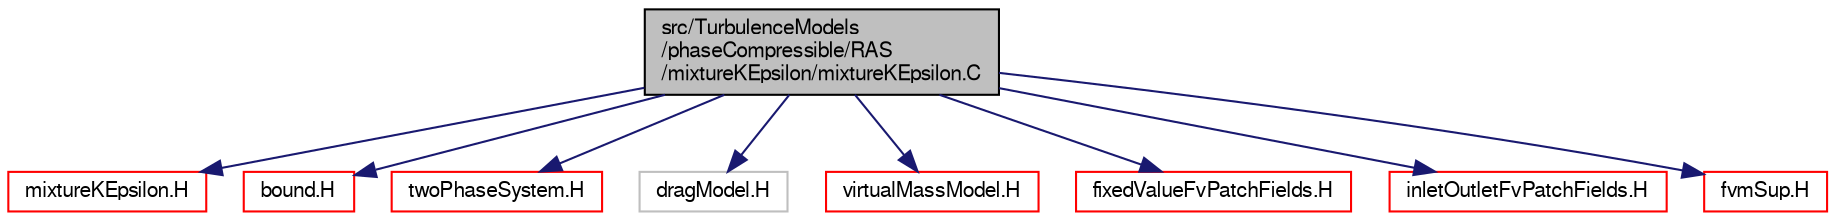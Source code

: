 digraph "src/TurbulenceModels/phaseCompressible/RAS/mixtureKEpsilon/mixtureKEpsilon.C"
{
  bgcolor="transparent";
  edge [fontname="FreeSans",fontsize="10",labelfontname="FreeSans",labelfontsize="10"];
  node [fontname="FreeSans",fontsize="10",shape=record];
  Node0 [label="src/TurbulenceModels\l/phaseCompressible/RAS\l/mixtureKEpsilon/mixtureKEpsilon.C",height=0.2,width=0.4,color="black", fillcolor="grey75", style="filled", fontcolor="black"];
  Node0 -> Node1 [color="midnightblue",fontsize="10",style="solid",fontname="FreeSans"];
  Node1 [label="mixtureKEpsilon.H",height=0.2,width=0.4,color="red",URL="$a17756.html"];
  Node0 -> Node4 [color="midnightblue",fontsize="10",style="solid",fontname="FreeSans"];
  Node4 [label="bound.H",height=0.2,width=0.4,color="red",URL="$a01211.html",tooltip="Bound the given scalar field if it has gone unbounded. "];
  Node0 -> Node119 [color="midnightblue",fontsize="10",style="solid",fontname="FreeSans"];
  Node119 [label="twoPhaseSystem.H",height=0.2,width=0.4,color="red",URL="$a21047.html"];
  Node0 -> Node318 [color="midnightblue",fontsize="10",style="solid",fontname="FreeSans"];
  Node318 [label="dragModel.H",height=0.2,width=0.4,color="grey75"];
  Node0 -> Node319 [color="midnightblue",fontsize="10",style="solid",fontname="FreeSans"];
  Node319 [label="virtualMassModel.H",height=0.2,width=0.4,color="red",URL="$a20765.html"];
  Node0 -> Node320 [color="midnightblue",fontsize="10",style="solid",fontname="FreeSans"];
  Node320 [label="fixedValueFvPatchFields.H",height=0.2,width=0.4,color="red",URL="$a01484.html"];
  Node0 -> Node322 [color="midnightblue",fontsize="10",style="solid",fontname="FreeSans"];
  Node322 [label="inletOutletFvPatchFields.H",height=0.2,width=0.4,color="red",URL="$a01991.html"];
  Node0 -> Node325 [color="midnightblue",fontsize="10",style="solid",fontname="FreeSans"];
  Node325 [label="fvmSup.H",height=0.2,width=0.4,color="red",URL="$a03083.html",tooltip="Calculate the matrix for implicit and explicit sources. "];
}
